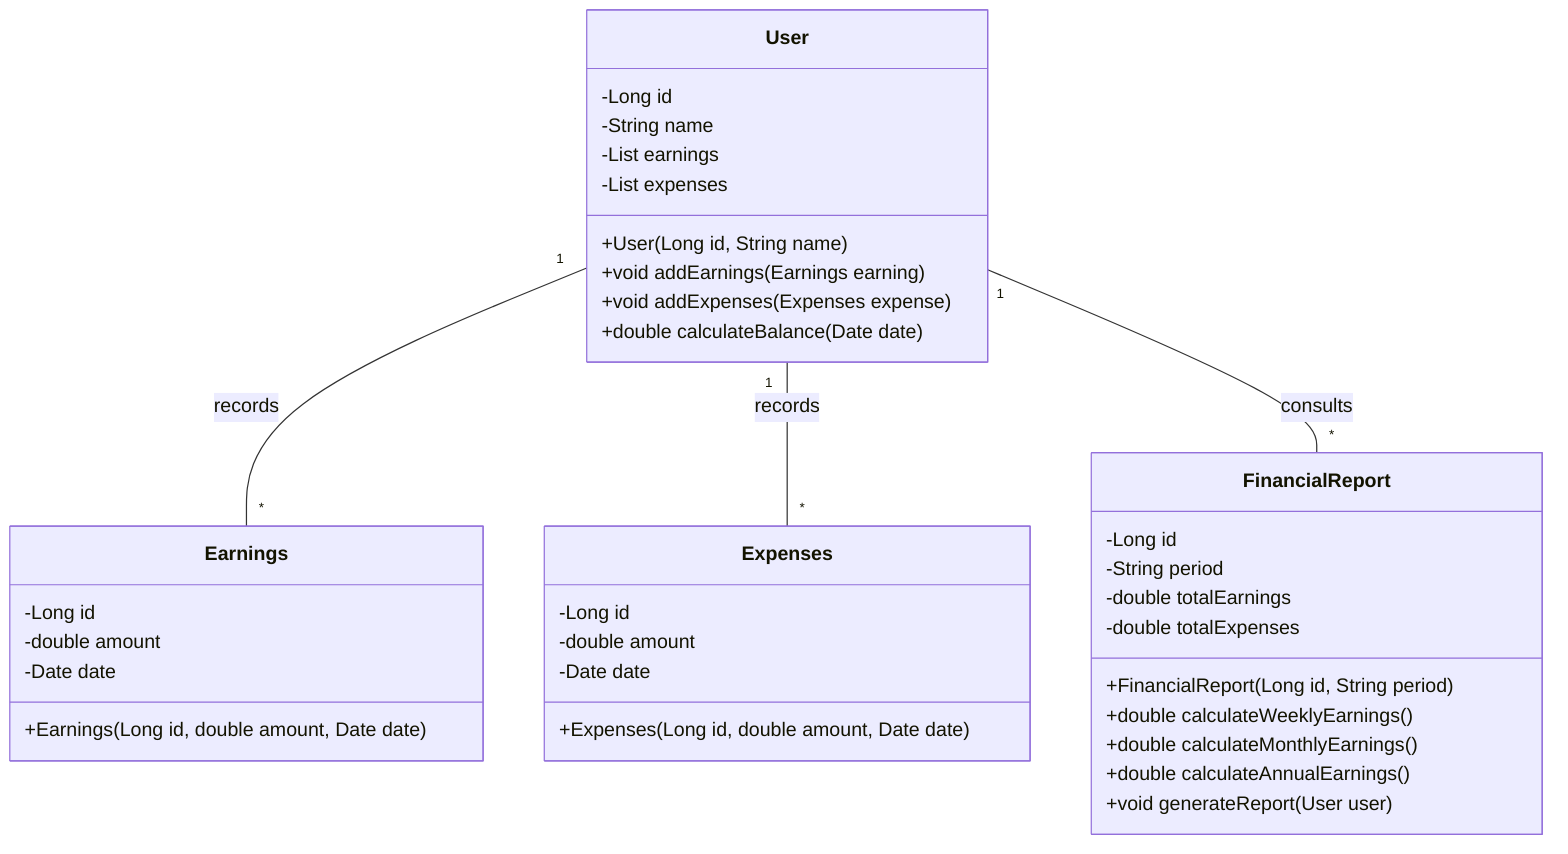 classDiagram
    class User {
        -Long id
        -String name
        -List<Earnings> earnings
        -List<Expenses> expenses
        +User(Long id, String name)
        +void addEarnings(Earnings earning)
        +void addExpenses(Expenses expense)
        +double calculateBalance(Date date)
    }
    
    class Earnings {
        -Long id
        -double amount
        -Date date
        +Earnings(Long id, double amount, Date date)
    }
    
    class Expenses {
        -Long id
        -double amount
        -Date date
        +Expenses(Long id, double amount, Date date)
    }
    
    class FinancialReport {
        -Long id
        -String period
        -double totalEarnings
        -double totalExpenses
        +FinancialReport(Long id, String period)
        +double calculateWeeklyEarnings()
        +double calculateMonthlyEarnings()
        +double calculateAnnualEarnings()
        +void generateReport(User user)
    }
    
    User "1" -- "*" Earnings : records
    User "1" -- "*" Expenses : records
    User "1" -- "*" FinancialReport : consults